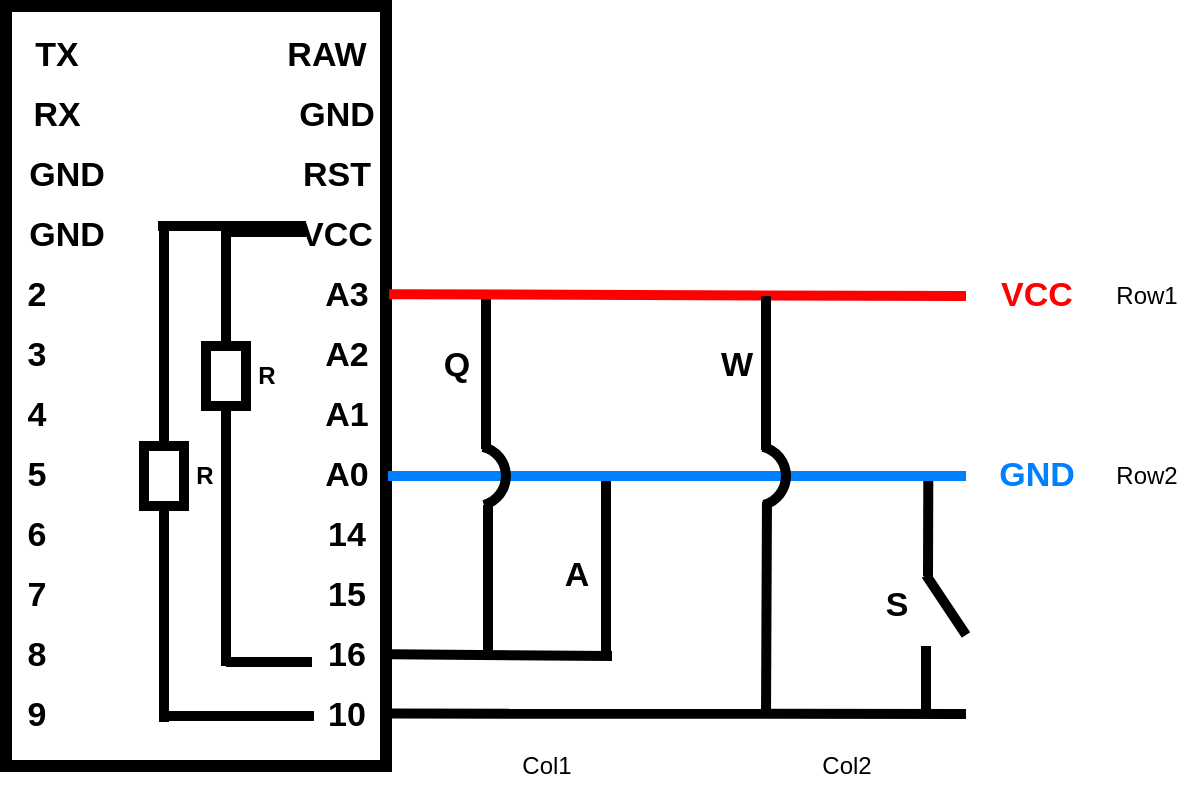 <mxfile version="14.2.9" type="device"><diagram id="-f4-kcx5RQ_jOlKZ894a" name="Page-1"><mxGraphModel dx="-12" dy="499" grid="1" gridSize="10" guides="1" tooltips="1" connect="1" arrows="1" fold="1" page="1" pageScale="1" pageWidth="827" pageHeight="1169" math="0" shadow="0"><root><mxCell id="0"/><mxCell id="1" parent="0"/><mxCell id="ANB7c_RG_YamdpXVNjfT-2" value="" style="rounded=0;whiteSpace=wrap;html=1;strokeWidth=6;fontStyle=1;fontSize=17;" vertex="1" parent="1"><mxGeometry x="1560" y="115" width="190" height="380" as="geometry"/></mxCell><mxCell id="ANB7c_RG_YamdpXVNjfT-3" value="10&lt;br style=&quot;font-size: 17px;&quot;&gt;" style="text;html=1;align=center;verticalAlign=middle;resizable=0;points=[];autosize=1;fontStyle=1;fontSize=17;" vertex="1" parent="1"><mxGeometry x="1715" y="455" width="30" height="30" as="geometry"/></mxCell><mxCell id="ANB7c_RG_YamdpXVNjfT-4" value="16" style="text;html=1;align=center;verticalAlign=middle;resizable=0;points=[];autosize=1;fontStyle=1;fontSize=17;" vertex="1" parent="1"><mxGeometry x="1715" y="425" width="30" height="30" as="geometry"/></mxCell><mxCell id="ANB7c_RG_YamdpXVNjfT-5" value="15" style="text;html=1;align=center;verticalAlign=middle;resizable=0;points=[];autosize=1;fontStyle=1;fontSize=17;" vertex="1" parent="1"><mxGeometry x="1715" y="395" width="30" height="30" as="geometry"/></mxCell><mxCell id="ANB7c_RG_YamdpXVNjfT-6" value="14" style="text;html=1;align=center;verticalAlign=middle;resizable=0;points=[];autosize=1;fontStyle=1;fontSize=17;" vertex="1" parent="1"><mxGeometry x="1715" y="365" width="30" height="30" as="geometry"/></mxCell><mxCell id="ANB7c_RG_YamdpXVNjfT-7" value="A0" style="text;html=1;align=center;verticalAlign=middle;resizable=0;points=[];autosize=1;fontStyle=1;fontSize=17;" vertex="1" parent="1"><mxGeometry x="1710" y="335" width="40" height="30" as="geometry"/></mxCell><mxCell id="ANB7c_RG_YamdpXVNjfT-8" value="A1" style="text;html=1;align=center;verticalAlign=middle;resizable=0;points=[];autosize=1;fontStyle=1;fontSize=17;" vertex="1" parent="1"><mxGeometry x="1710" y="305" width="40" height="30" as="geometry"/></mxCell><mxCell id="ANB7c_RG_YamdpXVNjfT-9" value="A2" style="text;html=1;align=center;verticalAlign=middle;resizable=0;points=[];autosize=1;fontStyle=1;fontSize=17;" vertex="1" parent="1"><mxGeometry x="1710" y="275" width="40" height="30" as="geometry"/></mxCell><mxCell id="ANB7c_RG_YamdpXVNjfT-10" value="A3" style="text;html=1;align=center;verticalAlign=middle;resizable=0;points=[];autosize=1;fontStyle=1;fontSize=17;" vertex="1" parent="1"><mxGeometry x="1710" y="245" width="40" height="30" as="geometry"/></mxCell><mxCell id="ANB7c_RG_YamdpXVNjfT-11" value="VCC" style="text;html=1;align=center;verticalAlign=middle;resizable=0;points=[];autosize=1;fontStyle=1;fontSize=17;" vertex="1" parent="1"><mxGeometry x="1700" y="215" width="50" height="30" as="geometry"/></mxCell><mxCell id="ANB7c_RG_YamdpXVNjfT-12" value="RST" style="text;html=1;align=center;verticalAlign=middle;resizable=0;points=[];autosize=1;fontStyle=1;fontSize=17;" vertex="1" parent="1"><mxGeometry x="1700" y="185" width="50" height="30" as="geometry"/></mxCell><mxCell id="ANB7c_RG_YamdpXVNjfT-13" value="GND" style="text;html=1;align=center;verticalAlign=middle;resizable=0;points=[];autosize=1;fontStyle=1;fontSize=17;" vertex="1" parent="1"><mxGeometry x="1700" y="155" width="50" height="30" as="geometry"/></mxCell><mxCell id="ANB7c_RG_YamdpXVNjfT-14" value="RAW" style="text;html=1;align=center;verticalAlign=middle;resizable=0;points=[];autosize=1;fontStyle=1;fontSize=17;" vertex="1" parent="1"><mxGeometry x="1690" y="125" width="60" height="30" as="geometry"/></mxCell><mxCell id="ANB7c_RG_YamdpXVNjfT-15" value="" style="endArrow=none;html=1;strokeWidth=5;" edge="1" parent="1" source="ANB7c_RG_YamdpXVNjfT-31"><mxGeometry width="50" height="50" relative="1" as="geometry"><mxPoint x="1670" y="324" as="sourcePoint"/><mxPoint x="1670" y="226" as="targetPoint"/></mxGeometry></mxCell><mxCell id="ANB7c_RG_YamdpXVNjfT-16" value="9" style="text;html=1;align=center;verticalAlign=middle;resizable=0;points=[];autosize=1;fontStyle=1;fontSize=17;" vertex="1" parent="1"><mxGeometry x="1565" y="455" width="20" height="30" as="geometry"/></mxCell><mxCell id="ANB7c_RG_YamdpXVNjfT-17" value="8" style="text;html=1;align=center;verticalAlign=middle;resizable=0;points=[];autosize=1;fontStyle=1;fontSize=17;" vertex="1" parent="1"><mxGeometry x="1565" y="425" width="20" height="30" as="geometry"/></mxCell><mxCell id="ANB7c_RG_YamdpXVNjfT-18" value="7" style="text;html=1;align=center;verticalAlign=middle;resizable=0;points=[];autosize=1;fontStyle=1;fontSize=17;" vertex="1" parent="1"><mxGeometry x="1565" y="395" width="20" height="30" as="geometry"/></mxCell><mxCell id="ANB7c_RG_YamdpXVNjfT-19" value="6" style="text;html=1;align=center;verticalAlign=middle;resizable=0;points=[];autosize=1;fontStyle=1;fontSize=17;" vertex="1" parent="1"><mxGeometry x="1565" y="365" width="20" height="30" as="geometry"/></mxCell><mxCell id="ANB7c_RG_YamdpXVNjfT-20" value="5" style="text;html=1;align=center;verticalAlign=middle;resizable=0;points=[];autosize=1;fontStyle=1;fontSize=17;" vertex="1" parent="1"><mxGeometry x="1565" y="335" width="20" height="30" as="geometry"/></mxCell><mxCell id="ANB7c_RG_YamdpXVNjfT-21" value="4" style="text;html=1;align=center;verticalAlign=middle;resizable=0;points=[];autosize=1;fontStyle=1;fontSize=17;" vertex="1" parent="1"><mxGeometry x="1565" y="305" width="20" height="30" as="geometry"/></mxCell><mxCell id="ANB7c_RG_YamdpXVNjfT-22" value="3" style="text;html=1;align=center;verticalAlign=middle;resizable=0;points=[];autosize=1;fontStyle=1;fontSize=17;" vertex="1" parent="1"><mxGeometry x="1565" y="275" width="20" height="30" as="geometry"/></mxCell><mxCell id="ANB7c_RG_YamdpXVNjfT-23" value="2" style="text;html=1;align=center;verticalAlign=middle;resizable=0;points=[];autosize=1;fontStyle=1;fontSize=17;" vertex="1" parent="1"><mxGeometry x="1565" y="245" width="20" height="30" as="geometry"/></mxCell><mxCell id="ANB7c_RG_YamdpXVNjfT-24" value="GND" style="text;html=1;align=center;verticalAlign=middle;resizable=0;points=[];autosize=1;fontStyle=1;fontSize=17;" vertex="1" parent="1"><mxGeometry x="1565" y="215" width="50" height="30" as="geometry"/></mxCell><mxCell id="ANB7c_RG_YamdpXVNjfT-25" value="GND" style="text;html=1;align=center;verticalAlign=middle;resizable=0;points=[];autosize=1;fontStyle=1;fontSize=17;" vertex="1" parent="1"><mxGeometry x="1565" y="185" width="50" height="30" as="geometry"/></mxCell><mxCell id="ANB7c_RG_YamdpXVNjfT-26" value="RX" style="text;html=1;align=center;verticalAlign=middle;resizable=0;points=[];autosize=1;fontStyle=1;fontSize=17;" vertex="1" parent="1"><mxGeometry x="1565" y="155" width="40" height="30" as="geometry"/></mxCell><mxCell id="ANB7c_RG_YamdpXVNjfT-27" value="TX" style="text;html=1;align=center;verticalAlign=middle;resizable=0;points=[];autosize=1;fontStyle=1;fontSize=17;" vertex="1" parent="1"><mxGeometry x="1565" y="125" width="40" height="30" as="geometry"/></mxCell><mxCell id="ANB7c_RG_YamdpXVNjfT-28" value="R" style="text;html=1;align=center;verticalAlign=middle;resizable=0;points=[];autosize=1;strokeWidth=5;fontStyle=1" vertex="1" parent="1"><mxGeometry x="1680" y="290" width="20" height="20" as="geometry"/></mxCell><mxCell id="ANB7c_RG_YamdpXVNjfT-30" value="" style="endArrow=none;html=1;fontSize=17;strokeWidth=5;" edge="1" parent="1"><mxGeometry width="50" height="50" relative="1" as="geometry"><mxPoint x="1710" y="228" as="sourcePoint"/><mxPoint x="1670" y="228" as="targetPoint"/></mxGeometry></mxCell><mxCell id="ANB7c_RG_YamdpXVNjfT-31" value="" style="rounded=0;whiteSpace=wrap;html=1;strokeWidth=5;" vertex="1" parent="1"><mxGeometry x="1660" y="285" width="20" height="30" as="geometry"/></mxCell><mxCell id="ANB7c_RG_YamdpXVNjfT-32" value="" style="endArrow=none;html=1;strokeWidth=5;" edge="1" parent="1" source="ANB7c_RG_YamdpXVNjfT-33"><mxGeometry width="50" height="50" relative="1" as="geometry"><mxPoint x="1639" y="324.5" as="sourcePoint"/><mxPoint x="1639" y="226.5" as="targetPoint"/></mxGeometry></mxCell><mxCell id="ANB7c_RG_YamdpXVNjfT-33" value="" style="rounded=0;whiteSpace=wrap;html=1;strokeWidth=5;" vertex="1" parent="1"><mxGeometry x="1629" y="335" width="20" height="30" as="geometry"/></mxCell><mxCell id="ANB7c_RG_YamdpXVNjfT-34" value="" style="endArrow=none;html=1;strokeWidth=5;entryX=0.2;entryY=0.333;entryDx=0;entryDy=0;entryPerimeter=0;" edge="1" parent="1" target="ANB7c_RG_YamdpXVNjfT-11"><mxGeometry width="50" height="50" relative="1" as="geometry"><mxPoint x="1636" y="225" as="sourcePoint"/><mxPoint x="1700" y="225" as="targetPoint"/></mxGeometry></mxCell><mxCell id="ANB7c_RG_YamdpXVNjfT-35" value="" style="endArrow=none;html=1;strokeWidth=5;exitX=1.011;exitY=0.931;exitDx=0;exitDy=0;exitPerimeter=0;" edge="1" parent="1" source="ANB7c_RG_YamdpXVNjfT-2"><mxGeometry width="50" height="50" relative="1" as="geometry"><mxPoint x="1752" y="475" as="sourcePoint"/><mxPoint x="2040" y="469" as="targetPoint"/></mxGeometry></mxCell><mxCell id="ANB7c_RG_YamdpXVNjfT-36" value="" style="endArrow=none;html=1;strokeWidth=5;" edge="1" parent="1"><mxGeometry width="50" height="50" relative="1" as="geometry"><mxPoint x="1800" y="336.5" as="sourcePoint"/><mxPoint x="1800" y="260" as="targetPoint"/></mxGeometry></mxCell><mxCell id="ANB7c_RG_YamdpXVNjfT-37" value="" style="endArrow=none;html=1;strokeWidth=5;entryX=0.5;entryY=1;entryDx=0;entryDy=0;" edge="1" parent="1" target="ANB7c_RG_YamdpXVNjfT-33"><mxGeometry width="50" height="50" relative="1" as="geometry"><mxPoint x="1639" y="473" as="sourcePoint"/><mxPoint x="1660" y="325" as="targetPoint"/></mxGeometry></mxCell><mxCell id="ANB7c_RG_YamdpXVNjfT-38" value="" style="endArrow=none;html=1;strokeWidth=5;" edge="1" parent="1"><mxGeometry width="50" height="50" relative="1" as="geometry"><mxPoint x="1640" y="470" as="sourcePoint"/><mxPoint x="1714" y="470" as="targetPoint"/></mxGeometry></mxCell><mxCell id="ANB7c_RG_YamdpXVNjfT-40" value="" style="endArrow=none;html=1;strokeWidth=5;" edge="1" parent="1"><mxGeometry width="50" height="50" relative="1" as="geometry"><mxPoint x="1801" y="440" as="sourcePoint"/><mxPoint x="1801" y="364.5" as="targetPoint"/></mxGeometry></mxCell><mxCell id="ANB7c_RG_YamdpXVNjfT-41" value="" style="endArrow=none;html=1;strokeWidth=5;" edge="1" parent="1"><mxGeometry width="50" height="50" relative="1" as="geometry"><mxPoint x="1860" y="440" as="sourcePoint"/><mxPoint x="1860" y="350" as="targetPoint"/></mxGeometry></mxCell><mxCell id="ANB7c_RG_YamdpXVNjfT-42" value="" style="endArrow=none;html=1;strokeWidth=5;" edge="1" parent="1"><mxGeometry width="50" height="50" relative="1" as="geometry"><mxPoint x="2040" y="429.5" as="sourcePoint"/><mxPoint x="2020" y="399.5" as="targetPoint"/></mxGeometry></mxCell><mxCell id="ANB7c_RG_YamdpXVNjfT-43" value="" style="endArrow=none;html=1;strokeWidth=5;exitX=1.039;exitY=0.471;exitDx=0;exitDy=0;exitPerimeter=0;strokeColor=#FF0000;" edge="1" parent="1" source="ANB7c_RG_YamdpXVNjfT-10"><mxGeometry width="50" height="50" relative="1" as="geometry"><mxPoint x="1880" y="260.32" as="sourcePoint"/><mxPoint x="2040" y="260" as="targetPoint"/></mxGeometry></mxCell><mxCell id="ANB7c_RG_YamdpXVNjfT-44" value="" style="endArrow=none;html=1;strokeWidth=5;" edge="1" parent="1"><mxGeometry width="50" height="50" relative="1" as="geometry"><mxPoint x="2020" y="470" as="sourcePoint"/><mxPoint x="2020" y="435" as="targetPoint"/></mxGeometry></mxCell><mxCell id="ANB7c_RG_YamdpXVNjfT-47" value="" style="endArrow=none;html=1;strokeWidth=5;entryX=0.317;entryY=0.071;entryDx=0;entryDy=0;entryPerimeter=0;" edge="1" parent="1" target="ANB7c_RG_YamdpXVNjfT-62"><mxGeometry width="50" height="50" relative="1" as="geometry"><mxPoint x="1940" y="469.5" as="sourcePoint"/><mxPoint x="1940.0" y="446.5" as="targetPoint"/></mxGeometry></mxCell><mxCell id="ANB7c_RG_YamdpXVNjfT-48" value="" style="endArrow=none;html=1;strokeWidth=5;" edge="1" parent="1"><mxGeometry width="50" height="50" relative="1" as="geometry"><mxPoint x="2021" y="400" as="sourcePoint"/><mxPoint x="2021.16" y="350" as="targetPoint"/></mxGeometry></mxCell><mxCell id="ANB7c_RG_YamdpXVNjfT-50" value="GND" style="text;html=1;align=center;verticalAlign=middle;resizable=0;points=[];autosize=1;fontStyle=1;fontSize=17;fontColor=#007FFF;" vertex="1" parent="1"><mxGeometry x="2050" y="335" width="50" height="30" as="geometry"/></mxCell><mxCell id="ANB7c_RG_YamdpXVNjfT-51" value="VCC" style="text;html=1;align=center;verticalAlign=middle;resizable=0;points=[];autosize=1;fontStyle=1;fontSize=17;fontColor=#FF0000;" vertex="1" parent="1"><mxGeometry x="2050" y="245" width="50" height="30" as="geometry"/></mxCell><mxCell id="ANB7c_RG_YamdpXVNjfT-52" value="Q" style="text;html=1;align=center;verticalAlign=middle;resizable=0;points=[];autosize=1;fontStyle=1;fontSize=17;" vertex="1" parent="1"><mxGeometry x="1770" y="280" width="30" height="30" as="geometry"/></mxCell><mxCell id="ANB7c_RG_YamdpXVNjfT-53" value="W" style="text;html=1;align=center;verticalAlign=middle;resizable=0;points=[];autosize=1;fontStyle=1;fontSize=17;" vertex="1" parent="1"><mxGeometry x="1910" y="280" width="30" height="30" as="geometry"/></mxCell><mxCell id="ANB7c_RG_YamdpXVNjfT-54" value="S" style="text;html=1;align=center;verticalAlign=middle;resizable=0;points=[];autosize=1;fontStyle=1;fontSize=17;" vertex="1" parent="1"><mxGeometry x="1990" y="400" width="30" height="30" as="geometry"/></mxCell><mxCell id="ANB7c_RG_YamdpXVNjfT-55" value="A" style="text;html=1;align=center;verticalAlign=middle;resizable=0;points=[];autosize=1;fontStyle=1;fontSize=17;" vertex="1" parent="1"><mxGeometry x="1830" y="385" width="30" height="30" as="geometry"/></mxCell><mxCell id="ANB7c_RG_YamdpXVNjfT-56" value="" style="endArrow=none;html=1;strokeWidth=5;exitX=0.5;exitY=1;exitDx=0;exitDy=0;" edge="1" parent="1" source="ANB7c_RG_YamdpXVNjfT-31"><mxGeometry width="50" height="50" relative="1" as="geometry"><mxPoint x="1870" y="330" as="sourcePoint"/><mxPoint x="1670" y="445" as="targetPoint"/></mxGeometry></mxCell><mxCell id="ANB7c_RG_YamdpXVNjfT-57" value="" style="endArrow=none;html=1;strokeColor=#000000;strokeWidth=5;fontColor=#000000;entryX=-0.067;entryY=0.6;entryDx=0;entryDy=0;entryPerimeter=0;" edge="1" parent="1" target="ANB7c_RG_YamdpXVNjfT-4"><mxGeometry width="50" height="50" relative="1" as="geometry"><mxPoint x="1670" y="443" as="sourcePoint"/><mxPoint x="1920" y="280" as="targetPoint"/></mxGeometry></mxCell><mxCell id="ANB7c_RG_YamdpXVNjfT-58" value="" style="endArrow=none;html=1;strokeColor=#000000;strokeWidth=5;fontColor=#000000;exitX=1.013;exitY=0.853;exitDx=0;exitDy=0;exitPerimeter=0;" edge="1" parent="1" source="ANB7c_RG_YamdpXVNjfT-2"><mxGeometry width="50" height="50" relative="1" as="geometry"><mxPoint x="1750" y="380" as="sourcePoint"/><mxPoint x="1863" y="440" as="targetPoint"/></mxGeometry></mxCell><mxCell id="ANB7c_RG_YamdpXVNjfT-60" value="" style="endArrow=none;html=1;strokeWidth=5;strokeColor=#007FFF;" edge="1" parent="1"><mxGeometry width="50" height="50" relative="1" as="geometry"><mxPoint x="1751" y="350" as="sourcePoint"/><mxPoint x="2040" y="350" as="targetPoint"/></mxGeometry></mxCell><mxCell id="ANB7c_RG_YamdpXVNjfT-61" value="" style="verticalLabelPosition=bottom;verticalAlign=top;html=1;shape=mxgraph.basic.arc;startAngle=0.536;endAngle=0.958;strokeWidth=5;fillColor=#ffffff;gradientColor=#ffffff;direction=west;" vertex="1" parent="1"><mxGeometry x="1780" y="335" width="30" height="30" as="geometry"/></mxCell><mxCell id="ANB7c_RG_YamdpXVNjfT-62" value="" style="verticalLabelPosition=bottom;verticalAlign=top;html=1;shape=mxgraph.basic.arc;startAngle=0.536;endAngle=0.958;strokeWidth=5;fillColor=#ffffff;gradientColor=#ffffff;direction=west;" vertex="1" parent="1"><mxGeometry x="1920" y="335" width="30" height="30" as="geometry"/></mxCell><mxCell id="ANB7c_RG_YamdpXVNjfT-63" value="" style="endArrow=none;html=1;strokeColor=#000000;strokeWidth=5;fontColor=#000000;" edge="1" parent="1"><mxGeometry width="50" height="50" relative="1" as="geometry"><mxPoint x="1940" y="337" as="sourcePoint"/><mxPoint x="1940" y="260" as="targetPoint"/></mxGeometry></mxCell><mxCell id="ANB7c_RG_YamdpXVNjfT-64" value="Row1" style="text;html=1;align=center;verticalAlign=middle;resizable=0;points=[];autosize=1;fontColor=#000000;" vertex="1" parent="1"><mxGeometry x="2105" y="250" width="50" height="20" as="geometry"/></mxCell><mxCell id="ANB7c_RG_YamdpXVNjfT-65" value="Row2" style="text;html=1;align=center;verticalAlign=middle;resizable=0;points=[];autosize=1;fontColor=#000000;" vertex="1" parent="1"><mxGeometry x="2105" y="340" width="50" height="20" as="geometry"/></mxCell><mxCell id="ANB7c_RG_YamdpXVNjfT-66" value="Col1" style="text;html=1;align=center;verticalAlign=middle;resizable=0;points=[];autosize=1;fontColor=#000000;" vertex="1" parent="1"><mxGeometry x="1810" y="485" width="40" height="20" as="geometry"/></mxCell><mxCell id="ANB7c_RG_YamdpXVNjfT-67" value="Col2" style="text;html=1;align=center;verticalAlign=middle;resizable=0;points=[];autosize=1;fontColor=#000000;" vertex="1" parent="1"><mxGeometry x="1960" y="485" width="40" height="20" as="geometry"/></mxCell><mxCell id="ANB7c_RG_YamdpXVNjfT-68" value="R" style="text;html=1;align=center;verticalAlign=middle;resizable=0;points=[];autosize=1;strokeWidth=5;fontStyle=1" vertex="1" parent="1"><mxGeometry x="1649" y="340" width="20" height="20" as="geometry"/></mxCell></root></mxGraphModel></diagram></mxfile>